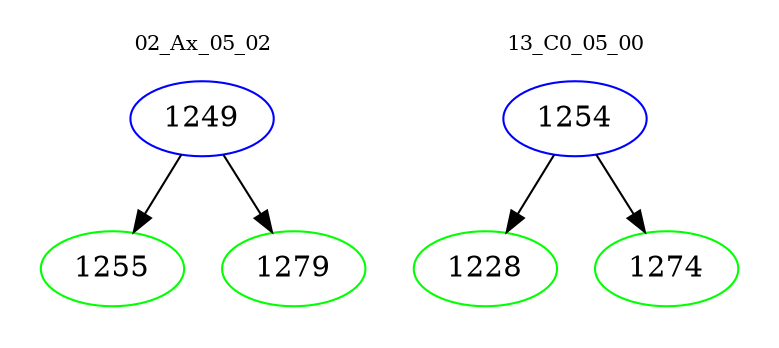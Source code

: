 digraph{
subgraph cluster_0 {
color = white
label = "02_Ax_05_02";
fontsize=10;
T0_1249 [label="1249", color="blue"]
T0_1249 -> T0_1255 [color="black"]
T0_1255 [label="1255", color="green"]
T0_1249 -> T0_1279 [color="black"]
T0_1279 [label="1279", color="green"]
}
subgraph cluster_1 {
color = white
label = "13_C0_05_00";
fontsize=10;
T1_1254 [label="1254", color="blue"]
T1_1254 -> T1_1228 [color="black"]
T1_1228 [label="1228", color="green"]
T1_1254 -> T1_1274 [color="black"]
T1_1274 [label="1274", color="green"]
}
}
